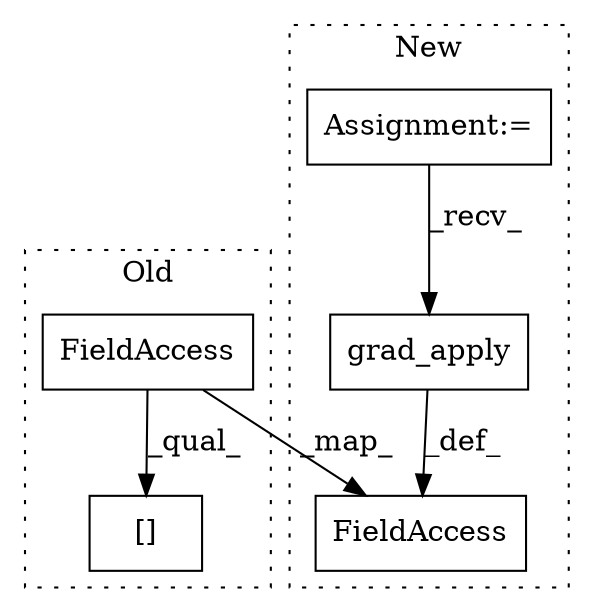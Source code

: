 digraph G {
subgraph cluster0 {
1 [label="[]" a="2" s="4009,4029" l="11,1" shape="box"];
4 [label="FieldAccess" a="22" s="4009" l="10" shape="box"];
label = "Old";
style="dotted";
}
subgraph cluster1 {
2 [label="grad_apply" a="32" s="3981" l="12" shape="box"];
3 [label="Assignment:=" a="7" s="3679" l="6" shape="box"];
5 [label="FieldAccess" a="22" s="3963" l="10" shape="box"];
label = "New";
style="dotted";
}
2 -> 5 [label="_def_"];
3 -> 2 [label="_recv_"];
4 -> 5 [label="_map_"];
4 -> 1 [label="_qual_"];
}